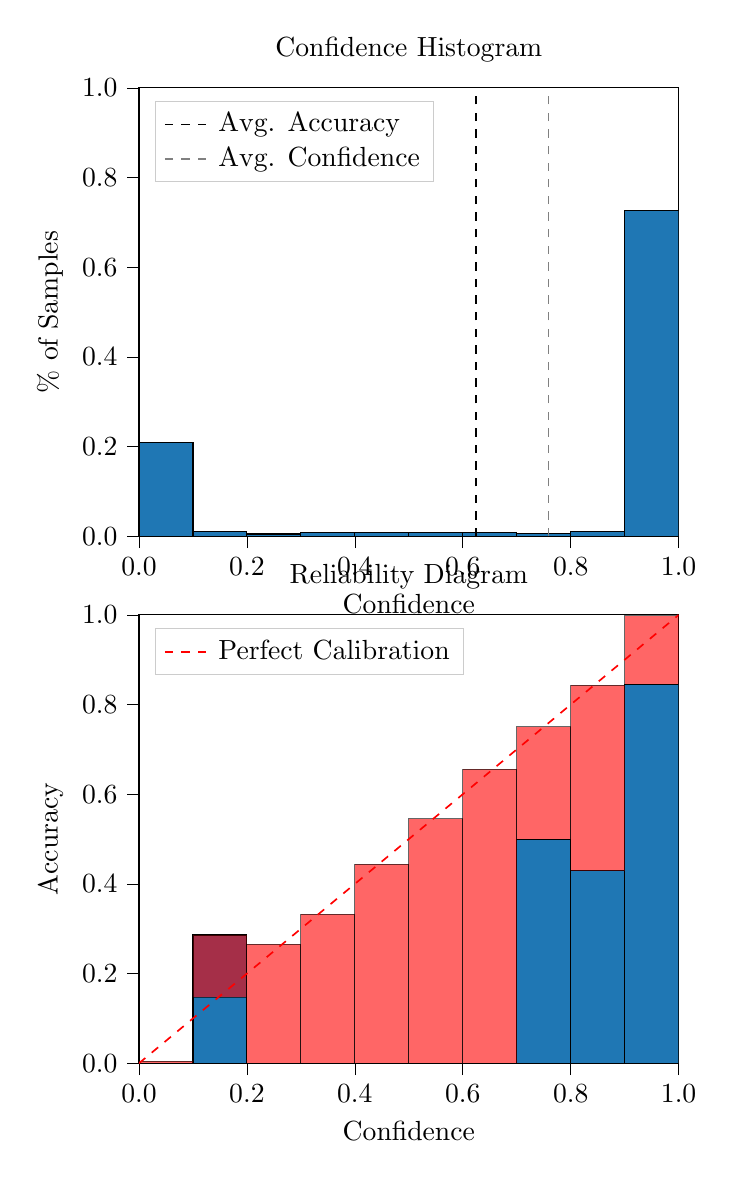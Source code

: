 % This file was created by tikzplotlib v0.9.8.
\begin{tikzpicture}

\definecolor{color0}{rgb}{0.122,0.467,0.706}

\begin{groupplot}[group style={group size=1 by 2}]
\nextgroupplot[
legend cell align={left},
legend style={
  fill opacity=0.8,
  draw opacity=1,
  text opacity=1,
  at={(0.03,0.97)},
  anchor=north west,
  draw=white!80!black
},
tick align=outside,
tick pos=left,
title={Confidence Histogram},
x grid style={white!69.02!black},
xlabel={Confidence},
xmin=0, xmax=1,
xtick style={color=black},
xtick={0,0.2,0.4,0.6,0.8,1},
xticklabels={0.0,0.2,0.4,0.6,0.8,1.0},
y grid style={white!69.02!black},
ylabel={\% of Samples},
ymin=0, ymax=1,
ytick style={color=black},
ytick={0,0.2,0.4,0.6,0.8,1},
yticklabels={0.0,0.2,0.4,0.6,0.8,1.0}
]
\draw[draw=black,fill=color0] (axis cs:-6.939e-18,0) rectangle (axis cs:0.1,0.208);
\draw[draw=black,fill=color0] (axis cs:0.1,0) rectangle (axis cs:0.2,0.011);
\draw[draw=black,fill=color0] (axis cs:0.2,0) rectangle (axis cs:0.3,0.005);
\draw[draw=black,fill=color0] (axis cs:0.3,0) rectangle (axis cs:0.4,0.008);
\draw[draw=black,fill=color0] (axis cs:0.4,0) rectangle (axis cs:0.5,0.008);
\draw[draw=black,fill=color0] (axis cs:0.5,0) rectangle (axis cs:0.6,0.008);
\draw[draw=black,fill=color0] (axis cs:0.6,0) rectangle (axis cs:0.7,0.008);
\draw[draw=black,fill=color0] (axis cs:0.7,0) rectangle (axis cs:0.8,0.006);
\draw[draw=black,fill=color0] (axis cs:0.8,0) rectangle (axis cs:0.9,0.011);
\draw[draw=black,fill=color0] (axis cs:0.9,0) rectangle (axis cs:1,0.726);
\addplot [semithick, black, dashed]
table {%
0.625 0
0.625 1
};
\addlegendentry{Avg. Accuracy}
\addplot [semithick, white!50.196!black, dashed]
table {%
0.759 0
0.759 1
};
\addlegendentry{Avg. Confidence}

\nextgroupplot[
legend cell align={left},
legend style={
  fill opacity=0.8,
  draw opacity=1,
  text opacity=1,
  at={(0.03,0.97)},
  anchor=north west,
  draw=white!80!black
},
tick align=outside,
tick pos=left,
title={Reliability Diagram},
x grid style={white!69.02!black},
xlabel={Confidence},
xmin=0, xmax=1,
xtick style={color=black},
xtick={0,0.2,0.4,0.6,0.8,1},
xticklabels={0.0,0.2,0.4,0.6,0.8,1.0},
y grid style={white!69.02!black},
ylabel={Accuracy},
ymin=0, ymax=1,
ytick style={color=black},
ytick={0,0.2,0.4,0.6,0.8,1},
yticklabels={0.0,0.2,0.4,0.6,0.8,1.0}
]
\draw[draw=black,fill=color0] (axis cs:-6.939e-18,0) rectangle (axis cs:0.1,0);
\draw[draw=black,fill=color0] (axis cs:0.1,0) rectangle (axis cs:0.2,0.286);
\draw[draw=black,fill=color0] (axis cs:0.2,0) rectangle (axis cs:0.3,0);
\draw[draw=black,fill=color0] (axis cs:0.3,0) rectangle (axis cs:0.4,0);
\draw[draw=black,fill=color0] (axis cs:0.4,0) rectangle (axis cs:0.5,0);
\draw[draw=black,fill=color0] (axis cs:0.5,0) rectangle (axis cs:0.6,0);
\draw[draw=black,fill=color0] (axis cs:0.6,0) rectangle (axis cs:0.7,0);
\draw[draw=black,fill=color0] (axis cs:0.7,0) rectangle (axis cs:0.8,0.5);
\draw[draw=black,fill=color0] (axis cs:0.8,0) rectangle (axis cs:0.9,0.429);
\draw[draw=black,fill=color0] (axis cs:0.9,0) rectangle (axis cs:1,0.845);
\draw[draw=black,fill=red,opacity=0.6] (axis cs:-6.939e-18,0) rectangle (axis cs:0.1,0.004);
\draw[draw=black,fill=red,opacity=0.6] (axis cs:0.1,0.286) rectangle (axis cs:0.2,0.147);
\draw[draw=black,fill=red,opacity=0.6] (axis cs:0.2,0) rectangle (axis cs:0.3,0.265);
\draw[draw=black,fill=red,opacity=0.6] (axis cs:0.3,0) rectangle (axis cs:0.4,0.332);
\draw[draw=black,fill=red,opacity=0.6] (axis cs:0.4,0) rectangle (axis cs:0.5,0.444);
\draw[draw=black,fill=red,opacity=0.6] (axis cs:0.5,0) rectangle (axis cs:0.6,0.545);
\draw[draw=black,fill=red,opacity=0.6] (axis cs:0.6,0) rectangle (axis cs:0.7,0.656);
\draw[draw=black,fill=red,opacity=0.6] (axis cs:0.7,0.5) rectangle (axis cs:0.8,0.751);
\draw[draw=black,fill=red,opacity=0.6] (axis cs:0.8,0.429) rectangle (axis cs:0.9,0.843);
\draw[draw=black,fill=red,opacity=0.6] (axis cs:0.9,0.845) rectangle (axis cs:1,0.998);
\addplot [semithick, red, dashed]
table {%
0 0
1 1
};
\addlegendentry{Perfect Calibration}
\end{groupplot}

\end{tikzpicture}
